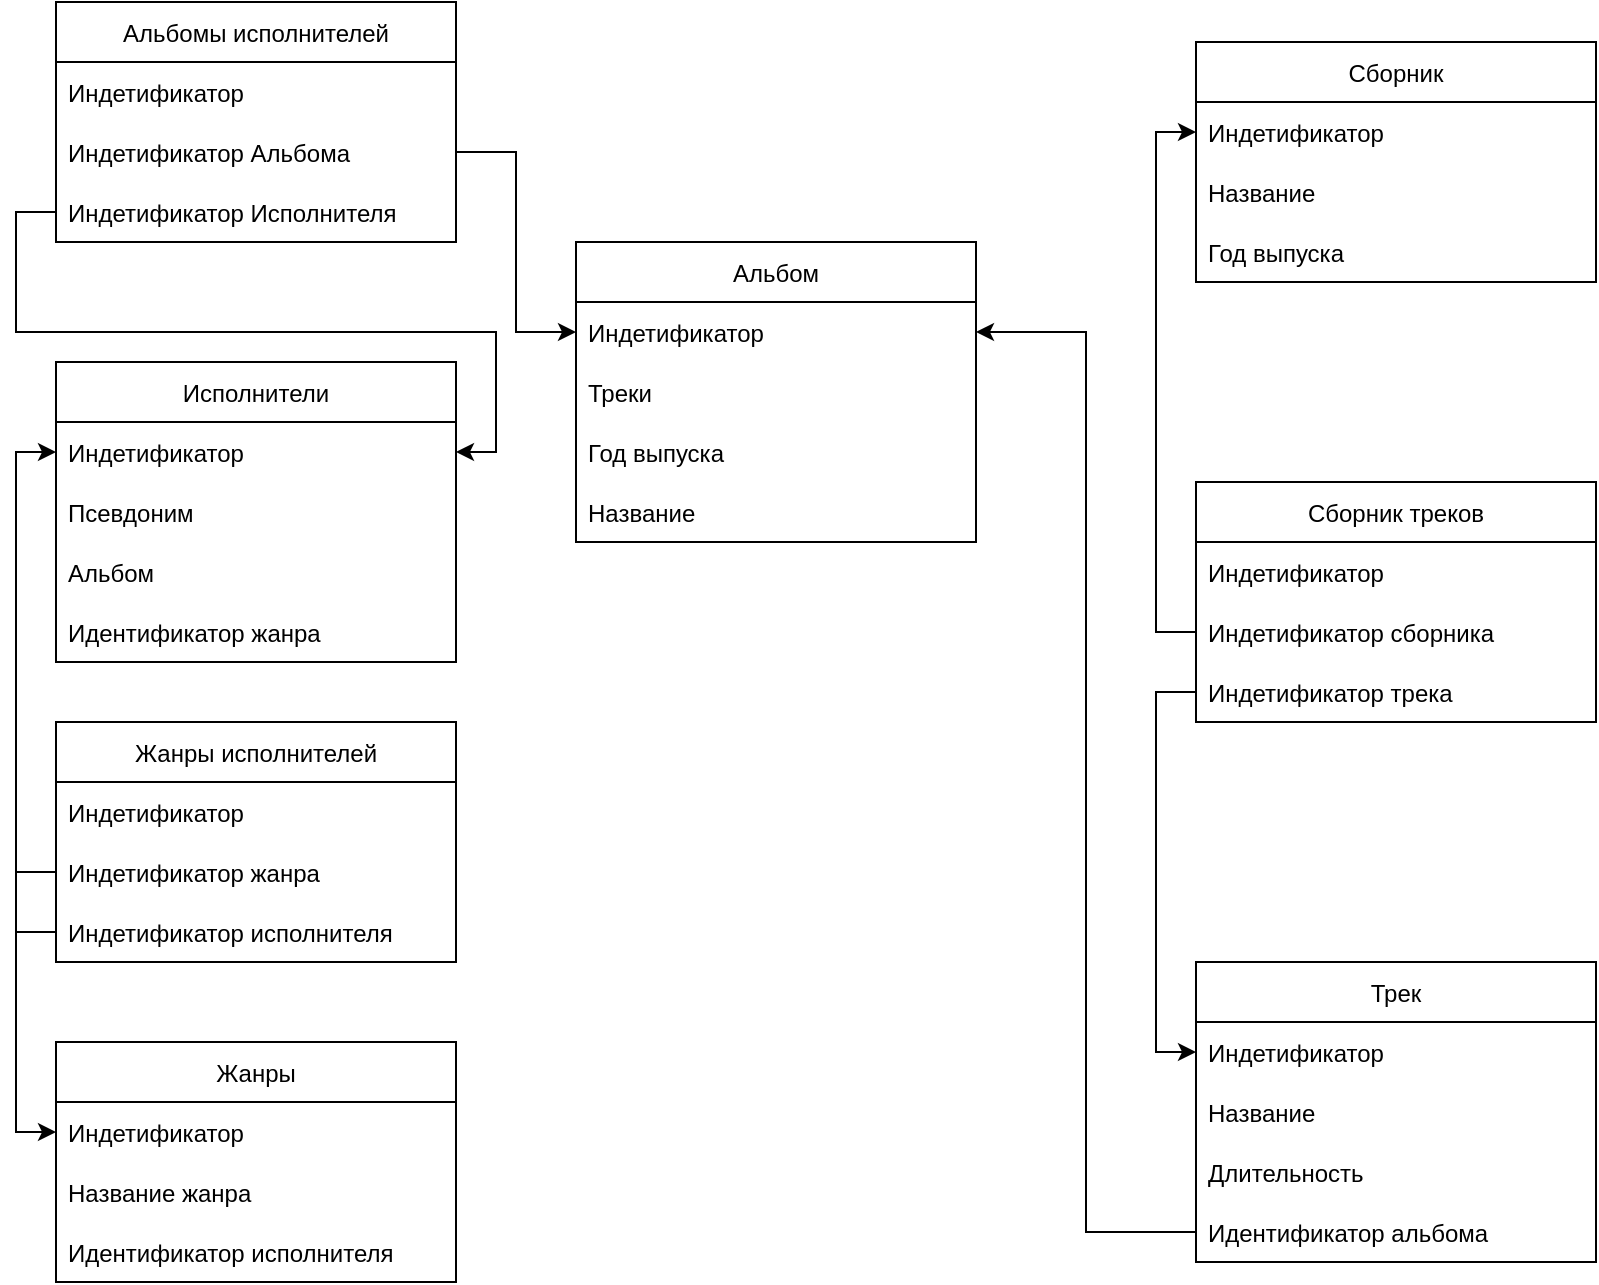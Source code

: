 <mxfile version="17.2.4" type="device"><diagram id="1foCPf4UPhXSwM_WzzJa" name="Страница 1"><mxGraphModel dx="1422" dy="762" grid="1" gridSize="10" guides="1" tooltips="1" connect="1" arrows="1" fold="1" page="1" pageScale="1" pageWidth="827" pageHeight="1169" math="0" shadow="0"><root><mxCell id="0"/><mxCell id="1" parent="0"/><mxCell id="weAPo2bpFY2GV3cmIVXx-1" value="Альбомы исполнителей" style="swimlane;fontStyle=0;childLayout=stackLayout;horizontal=1;startSize=30;horizontalStack=0;resizeParent=1;resizeParentMax=0;resizeLast=0;collapsible=1;marginBottom=0;" vertex="1" parent="1"><mxGeometry x="40" y="40" width="200" height="120" as="geometry"/></mxCell><mxCell id="weAPo2bpFY2GV3cmIVXx-2" value="Индетификатор" style="text;strokeColor=none;fillColor=none;align=left;verticalAlign=middle;spacingLeft=4;spacingRight=4;overflow=hidden;points=[[0,0.5],[1,0.5]];portConstraint=eastwest;rotatable=0;" vertex="1" parent="weAPo2bpFY2GV3cmIVXx-1"><mxGeometry y="30" width="200" height="30" as="geometry"/></mxCell><mxCell id="weAPo2bpFY2GV3cmIVXx-3" value="Индетификатор Альбома" style="text;strokeColor=none;fillColor=none;align=left;verticalAlign=middle;spacingLeft=4;spacingRight=4;overflow=hidden;points=[[0,0.5],[1,0.5]];portConstraint=eastwest;rotatable=0;" vertex="1" parent="weAPo2bpFY2GV3cmIVXx-1"><mxGeometry y="60" width="200" height="30" as="geometry"/></mxCell><mxCell id="weAPo2bpFY2GV3cmIVXx-4" value="Индетификатор Исполнителя" style="text;strokeColor=none;fillColor=none;align=left;verticalAlign=middle;spacingLeft=4;spacingRight=4;overflow=hidden;points=[[0,0.5],[1,0.5]];portConstraint=eastwest;rotatable=0;" vertex="1" parent="weAPo2bpFY2GV3cmIVXx-1"><mxGeometry y="90" width="200" height="30" as="geometry"/></mxCell><mxCell id="weAPo2bpFY2GV3cmIVXx-5" value="Исполнители" style="swimlane;fontStyle=0;childLayout=stackLayout;horizontal=1;startSize=30;horizontalStack=0;resizeParent=1;resizeParentMax=0;resizeLast=0;collapsible=1;marginBottom=0;" vertex="1" parent="1"><mxGeometry x="40" y="220" width="200" height="150" as="geometry"/></mxCell><mxCell id="weAPo2bpFY2GV3cmIVXx-6" value="Индетификатор" style="text;strokeColor=none;fillColor=none;align=left;verticalAlign=middle;spacingLeft=4;spacingRight=4;overflow=hidden;points=[[0,0.5],[1,0.5]];portConstraint=eastwest;rotatable=0;" vertex="1" parent="weAPo2bpFY2GV3cmIVXx-5"><mxGeometry y="30" width="200" height="30" as="geometry"/></mxCell><mxCell id="weAPo2bpFY2GV3cmIVXx-7" value="Псевдоним" style="text;strokeColor=none;fillColor=none;align=left;verticalAlign=middle;spacingLeft=4;spacingRight=4;overflow=hidden;points=[[0,0.5],[1,0.5]];portConstraint=eastwest;rotatable=0;" vertex="1" parent="weAPo2bpFY2GV3cmIVXx-5"><mxGeometry y="60" width="200" height="30" as="geometry"/></mxCell><mxCell id="weAPo2bpFY2GV3cmIVXx-8" value="Альбом" style="text;strokeColor=none;fillColor=none;align=left;verticalAlign=middle;spacingLeft=4;spacingRight=4;overflow=hidden;points=[[0,0.5],[1,0.5]];portConstraint=eastwest;rotatable=0;" vertex="1" parent="weAPo2bpFY2GV3cmIVXx-5"><mxGeometry y="90" width="200" height="30" as="geometry"/></mxCell><mxCell id="weAPo2bpFY2GV3cmIVXx-19" value="Идентификатор жанра" style="text;strokeColor=none;fillColor=none;align=left;verticalAlign=middle;spacingLeft=4;spacingRight=4;overflow=hidden;points=[[0,0.5],[1,0.5]];portConstraint=eastwest;rotatable=0;" vertex="1" parent="weAPo2bpFY2GV3cmIVXx-5"><mxGeometry y="120" width="200" height="30" as="geometry"/></mxCell><mxCell id="weAPo2bpFY2GV3cmIVXx-9" value="Жанры исполнителей" style="swimlane;fontStyle=0;childLayout=stackLayout;horizontal=1;startSize=30;horizontalStack=0;resizeParent=1;resizeParentMax=0;resizeLast=0;collapsible=1;marginBottom=0;" vertex="1" parent="1"><mxGeometry x="40" y="400" width="200" height="120" as="geometry"/></mxCell><mxCell id="weAPo2bpFY2GV3cmIVXx-10" value="Индетификатор" style="text;strokeColor=none;fillColor=none;align=left;verticalAlign=middle;spacingLeft=4;spacingRight=4;overflow=hidden;points=[[0,0.5],[1,0.5]];portConstraint=eastwest;rotatable=0;" vertex="1" parent="weAPo2bpFY2GV3cmIVXx-9"><mxGeometry y="30" width="200" height="30" as="geometry"/></mxCell><mxCell id="weAPo2bpFY2GV3cmIVXx-11" value="Индетификатор жанра" style="text;strokeColor=none;fillColor=none;align=left;verticalAlign=middle;spacingLeft=4;spacingRight=4;overflow=hidden;points=[[0,0.5],[1,0.5]];portConstraint=eastwest;rotatable=0;" vertex="1" parent="weAPo2bpFY2GV3cmIVXx-9"><mxGeometry y="60" width="200" height="30" as="geometry"/></mxCell><mxCell id="weAPo2bpFY2GV3cmIVXx-12" value="Индетификатор исполнителя" style="text;strokeColor=none;fillColor=none;align=left;verticalAlign=middle;spacingLeft=4;spacingRight=4;overflow=hidden;points=[[0,0.5],[1,0.5]];portConstraint=eastwest;rotatable=0;" vertex="1" parent="weAPo2bpFY2GV3cmIVXx-9"><mxGeometry y="90" width="200" height="30" as="geometry"/></mxCell><mxCell id="weAPo2bpFY2GV3cmIVXx-13" value="Жанры" style="swimlane;fontStyle=0;childLayout=stackLayout;horizontal=1;startSize=30;horizontalStack=0;resizeParent=1;resizeParentMax=0;resizeLast=0;collapsible=1;marginBottom=0;" vertex="1" parent="1"><mxGeometry x="40" y="560" width="200" height="120" as="geometry"/></mxCell><mxCell id="weAPo2bpFY2GV3cmIVXx-14" value="Индетификатор" style="text;strokeColor=none;fillColor=none;align=left;verticalAlign=middle;spacingLeft=4;spacingRight=4;overflow=hidden;points=[[0,0.5],[1,0.5]];portConstraint=eastwest;rotatable=0;" vertex="1" parent="weAPo2bpFY2GV3cmIVXx-13"><mxGeometry y="30" width="200" height="30" as="geometry"/></mxCell><mxCell id="weAPo2bpFY2GV3cmIVXx-15" value="Название жанра" style="text;strokeColor=none;fillColor=none;align=left;verticalAlign=middle;spacingLeft=4;spacingRight=4;overflow=hidden;points=[[0,0.5],[1,0.5]];portConstraint=eastwest;rotatable=0;" vertex="1" parent="weAPo2bpFY2GV3cmIVXx-13"><mxGeometry y="60" width="200" height="30" as="geometry"/></mxCell><mxCell id="weAPo2bpFY2GV3cmIVXx-16" value="Идентификатор исполнителя" style="text;strokeColor=none;fillColor=none;align=left;verticalAlign=middle;spacingLeft=4;spacingRight=4;overflow=hidden;points=[[0,0.5],[1,0.5]];portConstraint=eastwest;rotatable=0;" vertex="1" parent="weAPo2bpFY2GV3cmIVXx-13"><mxGeometry y="90" width="200" height="30" as="geometry"/></mxCell><mxCell id="weAPo2bpFY2GV3cmIVXx-17" style="edgeStyle=orthogonalEdgeStyle;rounded=0;orthogonalLoop=1;jettySize=auto;html=1;entryX=0;entryY=0.5;entryDx=0;entryDy=0;" edge="1" parent="1" source="weAPo2bpFY2GV3cmIVXx-11" target="weAPo2bpFY2GV3cmIVXx-14"><mxGeometry relative="1" as="geometry"/></mxCell><mxCell id="weAPo2bpFY2GV3cmIVXx-22" value="Альбом" style="swimlane;fontStyle=0;childLayout=stackLayout;horizontal=1;startSize=30;horizontalStack=0;resizeParent=1;resizeParentMax=0;resizeLast=0;collapsible=1;marginBottom=0;" vertex="1" parent="1"><mxGeometry x="300" y="160" width="200" height="150" as="geometry"/></mxCell><mxCell id="weAPo2bpFY2GV3cmIVXx-23" value="Индетификатор" style="text;strokeColor=none;fillColor=none;align=left;verticalAlign=middle;spacingLeft=4;spacingRight=4;overflow=hidden;points=[[0,0.5],[1,0.5]];portConstraint=eastwest;rotatable=0;" vertex="1" parent="weAPo2bpFY2GV3cmIVXx-22"><mxGeometry y="30" width="200" height="30" as="geometry"/></mxCell><mxCell id="weAPo2bpFY2GV3cmIVXx-24" value="Треки" style="text;strokeColor=none;fillColor=none;align=left;verticalAlign=middle;spacingLeft=4;spacingRight=4;overflow=hidden;points=[[0,0.5],[1,0.5]];portConstraint=eastwest;rotatable=0;" vertex="1" parent="weAPo2bpFY2GV3cmIVXx-22"><mxGeometry y="60" width="200" height="30" as="geometry"/></mxCell><mxCell id="weAPo2bpFY2GV3cmIVXx-26" value="Год выпуска" style="text;strokeColor=none;fillColor=none;align=left;verticalAlign=middle;spacingLeft=4;spacingRight=4;overflow=hidden;points=[[0,0.5],[1,0.5]];portConstraint=eastwest;rotatable=0;" vertex="1" parent="weAPo2bpFY2GV3cmIVXx-22"><mxGeometry y="90" width="200" height="30" as="geometry"/></mxCell><mxCell id="weAPo2bpFY2GV3cmIVXx-27" value="Название" style="text;strokeColor=none;fillColor=none;align=left;verticalAlign=middle;spacingLeft=4;spacingRight=4;overflow=hidden;points=[[0,0.5],[1,0.5]];portConstraint=eastwest;rotatable=0;" vertex="1" parent="weAPo2bpFY2GV3cmIVXx-22"><mxGeometry y="120" width="200" height="30" as="geometry"/></mxCell><mxCell id="weAPo2bpFY2GV3cmIVXx-28" style="edgeStyle=orthogonalEdgeStyle;rounded=0;orthogonalLoop=1;jettySize=auto;html=1;" edge="1" parent="1" source="weAPo2bpFY2GV3cmIVXx-3" target="weAPo2bpFY2GV3cmIVXx-23"><mxGeometry relative="1" as="geometry"/></mxCell><mxCell id="weAPo2bpFY2GV3cmIVXx-29" style="edgeStyle=orthogonalEdgeStyle;rounded=0;orthogonalLoop=1;jettySize=auto;html=1;entryX=1;entryY=0.5;entryDx=0;entryDy=0;" edge="1" parent="1" source="weAPo2bpFY2GV3cmIVXx-25" target="weAPo2bpFY2GV3cmIVXx-6"><mxGeometry relative="1" as="geometry"/></mxCell><mxCell id="weAPo2bpFY2GV3cmIVXx-30" style="edgeStyle=orthogonalEdgeStyle;rounded=0;orthogonalLoop=1;jettySize=auto;html=1;entryX=0;entryY=0.5;entryDx=0;entryDy=0;" edge="1" parent="1" source="weAPo2bpFY2GV3cmIVXx-12" target="weAPo2bpFY2GV3cmIVXx-6"><mxGeometry relative="1" as="geometry"/></mxCell><mxCell id="weAPo2bpFY2GV3cmIVXx-31" style="edgeStyle=orthogonalEdgeStyle;rounded=0;orthogonalLoop=1;jettySize=auto;html=1;" edge="1" parent="1" source="weAPo2bpFY2GV3cmIVXx-4" target="weAPo2bpFY2GV3cmIVXx-6"><mxGeometry relative="1" as="geometry"/></mxCell><mxCell id="weAPo2bpFY2GV3cmIVXx-32" value="Сборник" style="swimlane;fontStyle=0;childLayout=stackLayout;horizontal=1;startSize=30;horizontalStack=0;resizeParent=1;resizeParentMax=0;resizeLast=0;collapsible=1;marginBottom=0;" vertex="1" parent="1"><mxGeometry x="610" y="60" width="200" height="120" as="geometry"/></mxCell><mxCell id="weAPo2bpFY2GV3cmIVXx-33" value="Индетификатор" style="text;strokeColor=none;fillColor=none;align=left;verticalAlign=middle;spacingLeft=4;spacingRight=4;overflow=hidden;points=[[0,0.5],[1,0.5]];portConstraint=eastwest;rotatable=0;" vertex="1" parent="weAPo2bpFY2GV3cmIVXx-32"><mxGeometry y="30" width="200" height="30" as="geometry"/></mxCell><mxCell id="weAPo2bpFY2GV3cmIVXx-34" value="Название" style="text;strokeColor=none;fillColor=none;align=left;verticalAlign=middle;spacingLeft=4;spacingRight=4;overflow=hidden;points=[[0,0.5],[1,0.5]];portConstraint=eastwest;rotatable=0;" vertex="1" parent="weAPo2bpFY2GV3cmIVXx-32"><mxGeometry y="60" width="200" height="30" as="geometry"/></mxCell><mxCell id="weAPo2bpFY2GV3cmIVXx-35" value="Год выпуска" style="text;strokeColor=none;fillColor=none;align=left;verticalAlign=middle;spacingLeft=4;spacingRight=4;overflow=hidden;points=[[0,0.5],[1,0.5]];portConstraint=eastwest;rotatable=0;" vertex="1" parent="weAPo2bpFY2GV3cmIVXx-32"><mxGeometry y="90" width="200" height="30" as="geometry"/></mxCell><mxCell id="weAPo2bpFY2GV3cmIVXx-38" value="Трек" style="swimlane;fontStyle=0;childLayout=stackLayout;horizontal=1;startSize=30;horizontalStack=0;resizeParent=1;resizeParentMax=0;resizeLast=0;collapsible=1;marginBottom=0;" vertex="1" parent="1"><mxGeometry x="610" y="520" width="200" height="150" as="geometry"/></mxCell><mxCell id="weAPo2bpFY2GV3cmIVXx-39" value="Индетификатор" style="text;strokeColor=none;fillColor=none;align=left;verticalAlign=middle;spacingLeft=4;spacingRight=4;overflow=hidden;points=[[0,0.5],[1,0.5]];portConstraint=eastwest;rotatable=0;" vertex="1" parent="weAPo2bpFY2GV3cmIVXx-38"><mxGeometry y="30" width="200" height="30" as="geometry"/></mxCell><mxCell id="weAPo2bpFY2GV3cmIVXx-40" value="Название" style="text;strokeColor=none;fillColor=none;align=left;verticalAlign=middle;spacingLeft=4;spacingRight=4;overflow=hidden;points=[[0,0.5],[1,0.5]];portConstraint=eastwest;rotatable=0;" vertex="1" parent="weAPo2bpFY2GV3cmIVXx-38"><mxGeometry y="60" width="200" height="30" as="geometry"/></mxCell><mxCell id="weAPo2bpFY2GV3cmIVXx-41" value="Длительность" style="text;strokeColor=none;fillColor=none;align=left;verticalAlign=middle;spacingLeft=4;spacingRight=4;overflow=hidden;points=[[0,0.5],[1,0.5]];portConstraint=eastwest;rotatable=0;" vertex="1" parent="weAPo2bpFY2GV3cmIVXx-38"><mxGeometry y="90" width="200" height="30" as="geometry"/></mxCell><mxCell id="weAPo2bpFY2GV3cmIVXx-42" value="Идентификатор альбома" style="text;strokeColor=none;fillColor=none;align=left;verticalAlign=middle;spacingLeft=4;spacingRight=4;overflow=hidden;points=[[0,0.5],[1,0.5]];portConstraint=eastwest;rotatable=0;" vertex="1" parent="weAPo2bpFY2GV3cmIVXx-38"><mxGeometry y="120" width="200" height="30" as="geometry"/></mxCell><mxCell id="weAPo2bpFY2GV3cmIVXx-43" style="edgeStyle=orthogonalEdgeStyle;rounded=0;orthogonalLoop=1;jettySize=auto;html=1;entryX=1;entryY=0.5;entryDx=0;entryDy=0;" edge="1" parent="1" source="weAPo2bpFY2GV3cmIVXx-42" target="weAPo2bpFY2GV3cmIVXx-23"><mxGeometry relative="1" as="geometry"/></mxCell><mxCell id="weAPo2bpFY2GV3cmIVXx-46" style="edgeStyle=orthogonalEdgeStyle;rounded=0;orthogonalLoop=1;jettySize=auto;html=1;" edge="1" parent="1" source="weAPo2bpFY2GV3cmIVXx-37" target="weAPo2bpFY2GV3cmIVXx-23"><mxGeometry relative="1" as="geometry"/></mxCell><mxCell id="weAPo2bpFY2GV3cmIVXx-47" value="Сборник треков" style="swimlane;fontStyle=0;childLayout=stackLayout;horizontal=1;startSize=30;horizontalStack=0;resizeParent=1;resizeParentMax=0;resizeLast=0;collapsible=1;marginBottom=0;" vertex="1" parent="1"><mxGeometry x="610" y="280" width="200" height="120" as="geometry"/></mxCell><mxCell id="weAPo2bpFY2GV3cmIVXx-48" value="Индетификатор" style="text;strokeColor=none;fillColor=none;align=left;verticalAlign=middle;spacingLeft=4;spacingRight=4;overflow=hidden;points=[[0,0.5],[1,0.5]];portConstraint=eastwest;rotatable=0;" vertex="1" parent="weAPo2bpFY2GV3cmIVXx-47"><mxGeometry y="30" width="200" height="30" as="geometry"/></mxCell><mxCell id="weAPo2bpFY2GV3cmIVXx-49" value="Индетификатор сборника" style="text;strokeColor=none;fillColor=none;align=left;verticalAlign=middle;spacingLeft=4;spacingRight=4;overflow=hidden;points=[[0,0.5],[1,0.5]];portConstraint=eastwest;rotatable=0;" vertex="1" parent="weAPo2bpFY2GV3cmIVXx-47"><mxGeometry y="60" width="200" height="30" as="geometry"/></mxCell><mxCell id="weAPo2bpFY2GV3cmIVXx-50" value="Индетификатор трека" style="text;strokeColor=none;fillColor=none;align=left;verticalAlign=middle;spacingLeft=4;spacingRight=4;overflow=hidden;points=[[0,0.5],[1,0.5]];portConstraint=eastwest;rotatable=0;" vertex="1" parent="weAPo2bpFY2GV3cmIVXx-47"><mxGeometry y="90" width="200" height="30" as="geometry"/></mxCell><mxCell id="weAPo2bpFY2GV3cmIVXx-52" style="edgeStyle=orthogonalEdgeStyle;rounded=0;orthogonalLoop=1;jettySize=auto;html=1;entryX=0;entryY=0.5;entryDx=0;entryDy=0;" edge="1" parent="1" source="weAPo2bpFY2GV3cmIVXx-50" target="weAPo2bpFY2GV3cmIVXx-39"><mxGeometry relative="1" as="geometry"/></mxCell><mxCell id="weAPo2bpFY2GV3cmIVXx-53" style="edgeStyle=orthogonalEdgeStyle;rounded=0;orthogonalLoop=1;jettySize=auto;html=1;entryX=0;entryY=0.5;entryDx=0;entryDy=0;" edge="1" parent="1" source="weAPo2bpFY2GV3cmIVXx-49" target="weAPo2bpFY2GV3cmIVXx-33"><mxGeometry relative="1" as="geometry"/></mxCell></root></mxGraphModel></diagram></mxfile>